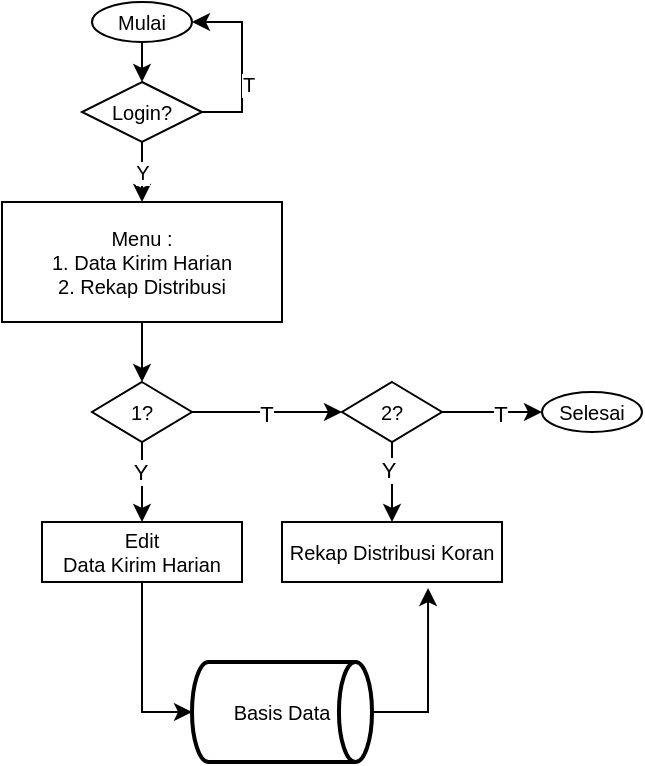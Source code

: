 <mxfile version="21.6.2" type="github">
  <diagram name="Halaman-1" id="tXpm29j5X0EapLzBEl77">
    <mxGraphModel dx="1327" dy="887" grid="1" gridSize="10" guides="1" tooltips="1" connect="1" arrows="1" fold="1" page="1" pageScale="1" pageWidth="827" pageHeight="1169" math="0" shadow="0">
      <root>
        <mxCell id="0" />
        <mxCell id="1" parent="0" />
        <mxCell id="FzKvRD035QzzhIuIQSBb-1" style="edgeStyle=orthogonalEdgeStyle;rounded=0;orthogonalLoop=1;jettySize=auto;html=1;exitX=0.5;exitY=1;exitDx=0;exitDy=0;entryX=0.5;entryY=0;entryDx=0;entryDy=0;fontSize=10;" edge="1" parent="1" source="FzKvRD035QzzhIuIQSBb-2" target="FzKvRD035QzzhIuIQSBb-6">
          <mxGeometry relative="1" as="geometry" />
        </mxCell>
        <mxCell id="FzKvRD035QzzhIuIQSBb-2" value="Mulai" style="ellipse;whiteSpace=wrap;html=1;fontSize=10;" vertex="1" parent="1">
          <mxGeometry x="95" y="10" width="50" height="20" as="geometry" />
        </mxCell>
        <mxCell id="FzKvRD035QzzhIuIQSBb-3" value="Y" style="edgeStyle=orthogonalEdgeStyle;rounded=0;orthogonalLoop=1;jettySize=auto;html=1;exitX=0.5;exitY=1;exitDx=0;exitDy=0;entryX=0.5;entryY=0;entryDx=0;entryDy=0;fontSize=10;" edge="1" parent="1" source="FzKvRD035QzzhIuIQSBb-6" target="FzKvRD035QzzhIuIQSBb-7">
          <mxGeometry relative="1" as="geometry" />
        </mxCell>
        <mxCell id="FzKvRD035QzzhIuIQSBb-4" style="edgeStyle=orthogonalEdgeStyle;rounded=0;orthogonalLoop=1;jettySize=auto;html=1;exitX=1;exitY=0.5;exitDx=0;exitDy=0;entryX=1;entryY=0.5;entryDx=0;entryDy=0;fontSize=10;" edge="1" parent="1" source="FzKvRD035QzzhIuIQSBb-6" target="FzKvRD035QzzhIuIQSBb-2">
          <mxGeometry relative="1" as="geometry" />
        </mxCell>
        <mxCell id="FzKvRD035QzzhIuIQSBb-5" value="T" style="edgeLabel;html=1;align=center;verticalAlign=middle;resizable=0;points=[];fontSize=10;" vertex="1" connectable="0" parent="FzKvRD035QzzhIuIQSBb-4">
          <mxGeometry x="-0.248" y="-3" relative="1" as="geometry">
            <mxPoint as="offset" />
          </mxGeometry>
        </mxCell>
        <mxCell id="FzKvRD035QzzhIuIQSBb-6" value="Login?" style="rhombus;whiteSpace=wrap;html=1;fontSize=10;" vertex="1" parent="1">
          <mxGeometry x="90" y="50" width="60" height="30" as="geometry" />
        </mxCell>
        <mxCell id="FzKvRD035QzzhIuIQSBb-24" style="edgeStyle=orthogonalEdgeStyle;rounded=0;orthogonalLoop=1;jettySize=auto;html=1;exitX=0.5;exitY=1;exitDx=0;exitDy=0;entryX=0.5;entryY=0;entryDx=0;entryDy=0;" edge="1" parent="1" source="FzKvRD035QzzhIuIQSBb-7" target="FzKvRD035QzzhIuIQSBb-23">
          <mxGeometry relative="1" as="geometry" />
        </mxCell>
        <mxCell id="FzKvRD035QzzhIuIQSBb-7" value="&lt;div style=&quot;font-size: 10px;&quot;&gt;&lt;span style=&quot;font-size: 10px; background-color: initial;&quot;&gt;Menu :&lt;/span&gt;&lt;/div&gt;&lt;font style=&quot;font-size: 10px;&quot;&gt;&lt;div style=&quot;font-size: 10px;&quot;&gt;&lt;span style=&quot;background-color: initial; font-size: 10px;&quot;&gt;1. Data Kirim Harian&lt;/span&gt;&lt;/div&gt;&lt;div style=&quot;font-size: 10px;&quot;&gt;&lt;span style=&quot;background-color: initial; font-size: 10px;&quot;&gt;2. Rekap Distribusi&lt;/span&gt;&lt;/div&gt;&lt;/font&gt;" style="rounded=0;whiteSpace=wrap;html=1;align=center;fontSize=10;" vertex="1" parent="1">
          <mxGeometry x="50" y="110" width="140" height="60" as="geometry" />
        </mxCell>
        <mxCell id="FzKvRD035QzzhIuIQSBb-21" value="Rekap Distribusi Koran" style="rounded=0;whiteSpace=wrap;html=1;fontSize=10;" vertex="1" parent="1">
          <mxGeometry x="190" y="270" width="110" height="30" as="geometry" />
        </mxCell>
        <mxCell id="FzKvRD035QzzhIuIQSBb-31" style="edgeStyle=orthogonalEdgeStyle;rounded=0;orthogonalLoop=1;jettySize=auto;html=1;exitX=0.5;exitY=1;exitDx=0;exitDy=0;entryX=0;entryY=0.5;entryDx=0;entryDy=0;entryPerimeter=0;" edge="1" parent="1" source="FzKvRD035QzzhIuIQSBb-22" target="FzKvRD035QzzhIuIQSBb-29">
          <mxGeometry relative="1" as="geometry" />
        </mxCell>
        <mxCell id="FzKvRD035QzzhIuIQSBb-22" value="Edit&lt;br&gt;Data Kirim Harian" style="rounded=0;whiteSpace=wrap;html=1;fontSize=10;" vertex="1" parent="1">
          <mxGeometry x="70" y="270" width="100" height="30" as="geometry" />
        </mxCell>
        <mxCell id="FzKvRD035QzzhIuIQSBb-25" style="edgeStyle=orthogonalEdgeStyle;rounded=0;orthogonalLoop=1;jettySize=auto;html=1;exitX=0.5;exitY=1;exitDx=0;exitDy=0;" edge="1" parent="1" source="FzKvRD035QzzhIuIQSBb-23" target="FzKvRD035QzzhIuIQSBb-22">
          <mxGeometry relative="1" as="geometry" />
        </mxCell>
        <mxCell id="FzKvRD035QzzhIuIQSBb-26" value="Y" style="edgeLabel;html=1;align=center;verticalAlign=middle;resizable=0;points=[];" vertex="1" connectable="0" parent="FzKvRD035QzzhIuIQSBb-25">
          <mxGeometry x="-0.239" y="-1" relative="1" as="geometry">
            <mxPoint as="offset" />
          </mxGeometry>
        </mxCell>
        <mxCell id="FzKvRD035QzzhIuIQSBb-35" style="edgeStyle=orthogonalEdgeStyle;rounded=0;orthogonalLoop=1;jettySize=auto;html=1;exitX=1;exitY=0.5;exitDx=0;exitDy=0;entryX=0;entryY=0.5;entryDx=0;entryDy=0;" edge="1" parent="1" source="FzKvRD035QzzhIuIQSBb-23" target="FzKvRD035QzzhIuIQSBb-34">
          <mxGeometry relative="1" as="geometry" />
        </mxCell>
        <mxCell id="FzKvRD035QzzhIuIQSBb-40" value="T" style="edgeLabel;html=1;align=center;verticalAlign=middle;resizable=0;points=[];" vertex="1" connectable="0" parent="FzKvRD035QzzhIuIQSBb-35">
          <mxGeometry x="-0.016" y="-1" relative="1" as="geometry">
            <mxPoint as="offset" />
          </mxGeometry>
        </mxCell>
        <mxCell id="FzKvRD035QzzhIuIQSBb-23" value="1?" style="rhombus;whiteSpace=wrap;html=1;fontSize=10;" vertex="1" parent="1">
          <mxGeometry x="95" y="200" width="50" height="30" as="geometry" />
        </mxCell>
        <mxCell id="FzKvRD035QzzhIuIQSBb-32" style="edgeStyle=orthogonalEdgeStyle;rounded=0;orthogonalLoop=1;jettySize=auto;html=1;exitX=1;exitY=0.5;exitDx=0;exitDy=0;exitPerimeter=0;entryX=0.664;entryY=1.1;entryDx=0;entryDy=0;entryPerimeter=0;" edge="1" parent="1" source="FzKvRD035QzzhIuIQSBb-29" target="FzKvRD035QzzhIuIQSBb-21">
          <mxGeometry relative="1" as="geometry" />
        </mxCell>
        <mxCell id="FzKvRD035QzzhIuIQSBb-29" value="Basis Data" style="strokeWidth=2;html=1;shape=mxgraph.flowchart.direct_data;whiteSpace=wrap;fontSize=10;" vertex="1" parent="1">
          <mxGeometry x="145" y="340" width="90" height="50" as="geometry" />
        </mxCell>
        <mxCell id="FzKvRD035QzzhIuIQSBb-36" style="edgeStyle=orthogonalEdgeStyle;rounded=0;orthogonalLoop=1;jettySize=auto;html=1;exitX=0.5;exitY=1;exitDx=0;exitDy=0;entryX=0.5;entryY=0;entryDx=0;entryDy=0;" edge="1" parent="1" source="FzKvRD035QzzhIuIQSBb-34" target="FzKvRD035QzzhIuIQSBb-21">
          <mxGeometry relative="1" as="geometry" />
        </mxCell>
        <mxCell id="FzKvRD035QzzhIuIQSBb-42" value="Y" style="edgeLabel;html=1;align=center;verticalAlign=middle;resizable=0;points=[];" vertex="1" connectable="0" parent="FzKvRD035QzzhIuIQSBb-36">
          <mxGeometry x="-0.294" y="-2" relative="1" as="geometry">
            <mxPoint as="offset" />
          </mxGeometry>
        </mxCell>
        <mxCell id="FzKvRD035QzzhIuIQSBb-38" style="edgeStyle=orthogonalEdgeStyle;rounded=0;orthogonalLoop=1;jettySize=auto;html=1;exitX=1;exitY=0.5;exitDx=0;exitDy=0;entryX=0;entryY=0.5;entryDx=0;entryDy=0;" edge="1" parent="1" source="FzKvRD035QzzhIuIQSBb-34" target="FzKvRD035QzzhIuIQSBb-37">
          <mxGeometry relative="1" as="geometry" />
        </mxCell>
        <mxCell id="FzKvRD035QzzhIuIQSBb-41" value="T" style="edgeLabel;html=1;align=center;verticalAlign=middle;resizable=0;points=[];" vertex="1" connectable="0" parent="FzKvRD035QzzhIuIQSBb-38">
          <mxGeometry x="0.142" y="-1" relative="1" as="geometry">
            <mxPoint as="offset" />
          </mxGeometry>
        </mxCell>
        <mxCell id="FzKvRD035QzzhIuIQSBb-34" value="2?" style="rhombus;whiteSpace=wrap;html=1;fontSize=10;" vertex="1" parent="1">
          <mxGeometry x="220" y="200" width="50" height="30" as="geometry" />
        </mxCell>
        <mxCell id="FzKvRD035QzzhIuIQSBb-37" value="Selesai" style="ellipse;whiteSpace=wrap;html=1;fontSize=10;" vertex="1" parent="1">
          <mxGeometry x="320" y="205" width="50" height="20" as="geometry" />
        </mxCell>
      </root>
    </mxGraphModel>
  </diagram>
</mxfile>

